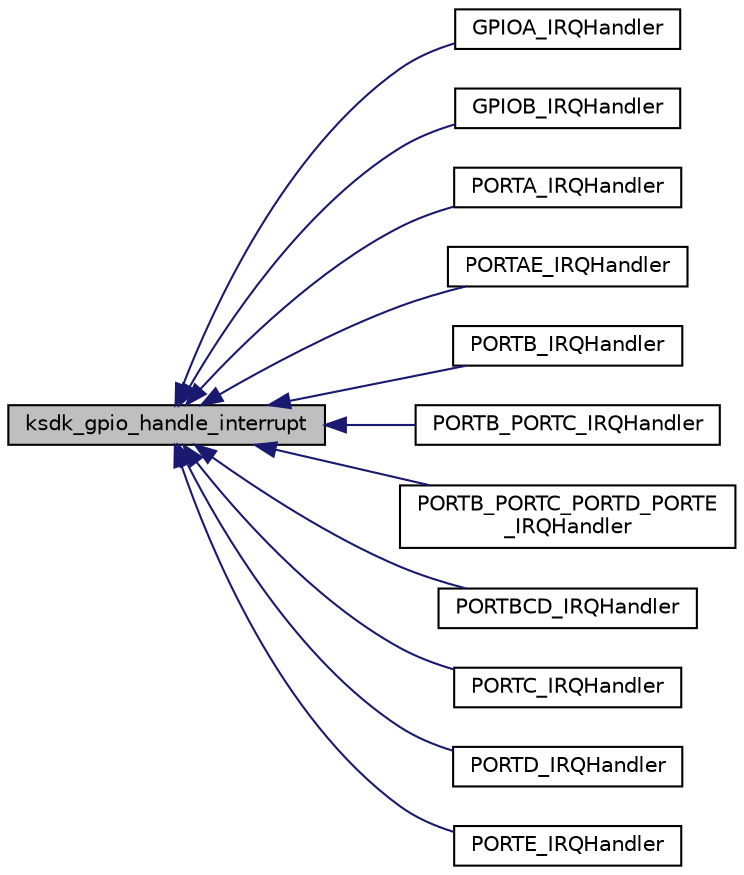 digraph "ksdk_gpio_handle_interrupt"
{
  edge [fontname="Helvetica",fontsize="10",labelfontname="Helvetica",labelfontsize="10"];
  node [fontname="Helvetica",fontsize="10",shape=record];
  rankdir="LR";
  Node5 [label="ksdk_gpio_handle_interrupt",height=0.2,width=0.4,color="black", fillcolor="grey75", style="filled", fontcolor="black"];
  Node5 -> Node6 [dir="back",color="midnightblue",fontsize="10",style="solid",fontname="Helvetica"];
  Node6 [label="GPIOA_IRQHandler",height=0.2,width=0.4,color="black", fillcolor="white", style="filled",URL="$qn_2gpio__driver__irq_8c.html#a3d51c1a795330c9d019012fecae278af"];
  Node5 -> Node7 [dir="back",color="midnightblue",fontsize="10",style="solid",fontname="Helvetica"];
  Node7 [label="GPIOB_IRQHandler",height=0.2,width=0.4,color="black", fillcolor="white", style="filled",URL="$qn_2gpio__driver__irq_8c.html#aae6c09793b9e637d191bf4c6181fe4e2"];
  Node5 -> Node8 [dir="back",color="midnightblue",fontsize="10",style="solid",fontname="Helvetica"];
  Node8 [label="PORTA_IRQHandler",height=0.2,width=0.4,color="black", fillcolor="white", style="filled",URL="$kinetis_2gpio__driver__irq_8c.html#ae01b365de69142666b470757d24fae84"];
  Node5 -> Node9 [dir="back",color="midnightblue",fontsize="10",style="solid",fontname="Helvetica"];
  Node9 [label="PORTAE_IRQHandler",height=0.2,width=0.4,color="black", fillcolor="white", style="filled",URL="$gpio__driver__irq__ke15z_8c.html#aab519953c8d59ae896cffef0685186ef"];
  Node5 -> Node10 [dir="back",color="midnightblue",fontsize="10",style="solid",fontname="Helvetica"];
  Node10 [label="PORTB_IRQHandler",height=0.2,width=0.4,color="black", fillcolor="white", style="filled",URL="$kinetis_2gpio__driver__irq_8c.html#aa7da56b6dd5e3750bfdd10c687d5bb39"];
  Node5 -> Node11 [dir="back",color="midnightblue",fontsize="10",style="solid",fontname="Helvetica"];
  Node11 [label="PORTB_PORTC_IRQHandler",height=0.2,width=0.4,color="black", fillcolor="white", style="filled",URL="$gpio__driver__irq__kw41z_8c.html#ab9c5cb6f9e31ec25f94d4a1b0fc88f7e"];
  Node5 -> Node12 [dir="back",color="midnightblue",fontsize="10",style="solid",fontname="Helvetica"];
  Node12 [label="PORTB_PORTC_PORTD_PORTE\l_IRQHandler",height=0.2,width=0.4,color="black", fillcolor="white", style="filled",URL="$gpio__driver__irq__kl27z_8c.html#af2521ef8b447748866a3ad2c818faa92"];
  Node5 -> Node13 [dir="back",color="midnightblue",fontsize="10",style="solid",fontname="Helvetica"];
  Node13 [label="PORTBCD_IRQHandler",height=0.2,width=0.4,color="black", fillcolor="white", style="filled",URL="$gpio__driver__irq__ke15z_8c.html#aa38e66b40b0f5ab81751c2ee4077afc0"];
  Node5 -> Node14 [dir="back",color="midnightblue",fontsize="10",style="solid",fontname="Helvetica"];
  Node14 [label="PORTC_IRQHandler",height=0.2,width=0.4,color="black", fillcolor="white", style="filled",URL="$kinetis_2gpio__driver__irq_8c.html#a2a7f89fa7db08f2a1df1f1b80111ee6a"];
  Node5 -> Node15 [dir="back",color="midnightblue",fontsize="10",style="solid",fontname="Helvetica"];
  Node15 [label="PORTD_IRQHandler",height=0.2,width=0.4,color="black", fillcolor="white", style="filled",URL="$kinetis_2gpio__driver__irq_8c.html#ac6747d58848bd5d7da6b36528aac2fd5"];
  Node5 -> Node16 [dir="back",color="midnightblue",fontsize="10",style="solid",fontname="Helvetica"];
  Node16 [label="PORTE_IRQHandler",height=0.2,width=0.4,color="black", fillcolor="white", style="filled",URL="$kinetis_2gpio__driver__irq_8c.html#a6719fe903cc8daaf4364237a80d9ef67"];
}
